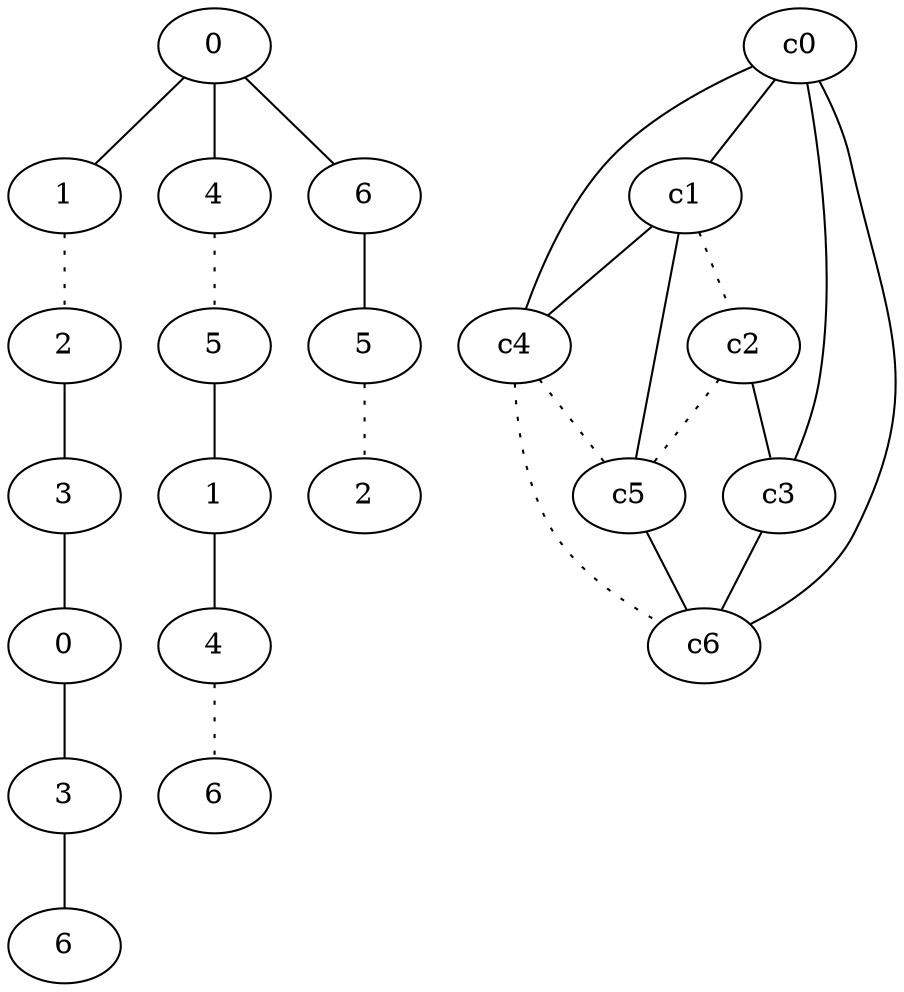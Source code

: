 graph {
a0[label=0];
a1[label=1];
a2[label=2];
a3[label=3];
a4[label=0];
a5[label=3];
a6[label=6];
a7[label=4];
a8[label=5];
a9[label=1];
a10[label=4];
a11[label=6];
a12[label=6];
a13[label=5];
a14[label=2];
a0 -- a1;
a0 -- a7;
a0 -- a12;
a1 -- a2 [style=dotted];
a2 -- a3;
a3 -- a4;
a4 -- a5;
a5 -- a6;
a7 -- a8 [style=dotted];
a8 -- a9;
a9 -- a10;
a10 -- a11 [style=dotted];
a12 -- a13;
a13 -- a14 [style=dotted];
c0 -- c1;
c0 -- c3;
c0 -- c4;
c0 -- c6;
c1 -- c2 [style=dotted];
c1 -- c4;
c1 -- c5;
c2 -- c3;
c2 -- c5 [style=dotted];
c3 -- c6;
c4 -- c5 [style=dotted];
c4 -- c6 [style=dotted];
c5 -- c6;
}

